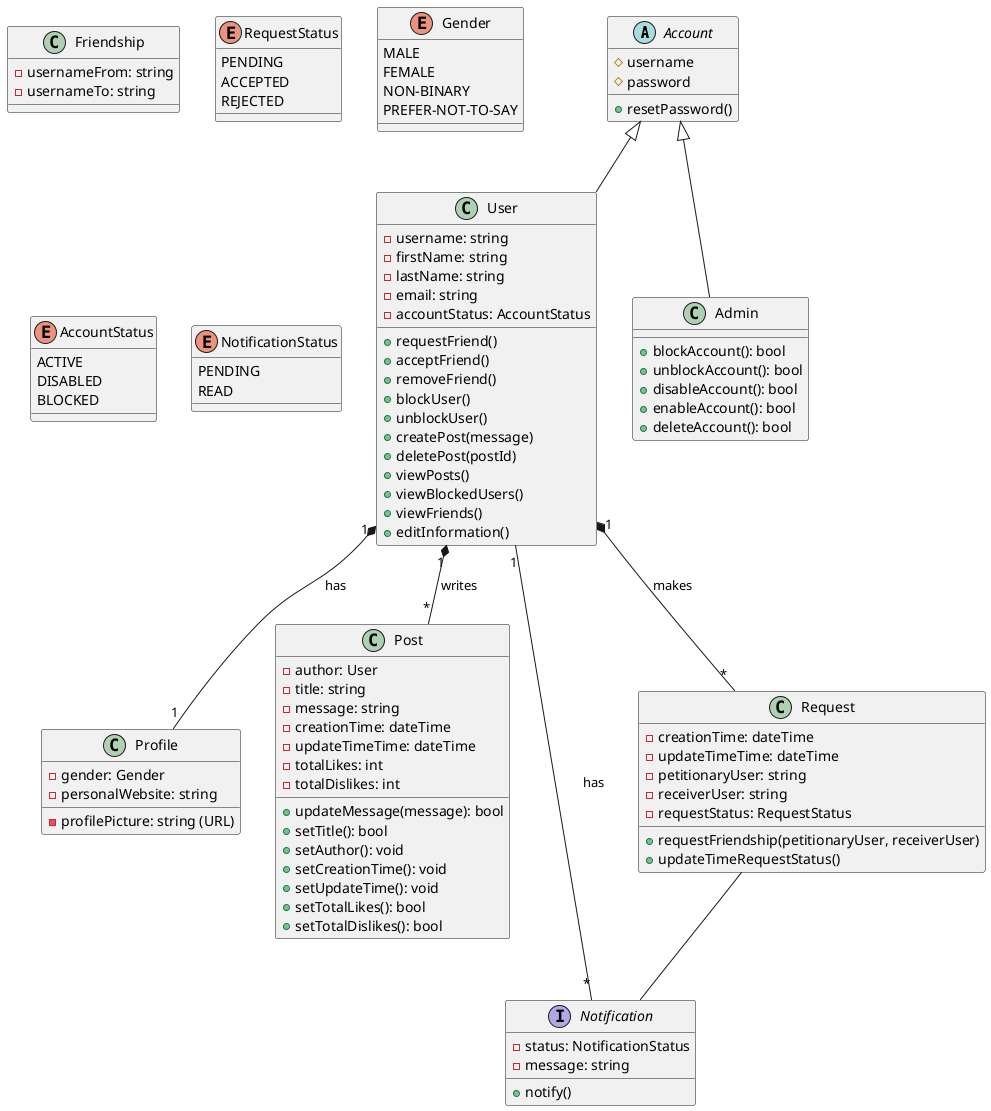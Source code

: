 @startuml
'https://plantuml.com/class-diagram

'The idea I have for you is to do a social media app where the user can :
 'Create a profile
 'Edit profile
 'Add and remove friends
 'Accept or decline friend requests
 'Block and unblock users
 'Receive notifications
 'Create a post
 'View posts of friends'

 'Create an account
   'Login if he already has account
   'Edit his account information
   'Search for other users based on their names in this way he can send them friend requests or block them (users that are already friends or blocked users will not appear in the search)
   'View his friend list and remove friends
   'View the list of blocked users and unblock them
   'Accept or decline friend requests
   'A notification will be sent to the user if he receives a friend request or if someone accepted his friend request
   'Create a post that will include: The content which is a text and the date when the post was created
   'View posts of friends only'

 abstract class Account {
    # username
    # password
    + resetPassword()
 }

class User extends Account {
    - username: string
    - firstName: string
    - lastName: string
    - email: string
    - accountStatus: AccountStatus
    + requestFriend()
    + acceptFriend()
    + removeFriend()
    + blockUser()
    + unblockUser()
    + createPost(message)
    + deletePost(postId)
    + viewPosts()
    + viewBlockedUsers()
    + viewFriends()
    + editInformation()
}

class Admin extends Account {
    + blockAccount(): bool
    + unblockAccount(): bool
    + disableAccount(): bool
    + enableAccount(): bool
    + deleteAccount(): bool
}

class Profile {
    - profilePicture: string (URL)
    - gender: Gender
    - personalWebsite: string
}

class Post {
    - author: User
    - title: string
    - message: string
    - creationTime: dateTime
    - updateTimeTime: dateTime
    - totalLikes: int
    - totalDislikes: int
    + updateMessage(message): bool
    + setTitle(): bool
    + setAuthor(): void
    + setCreationTime(): void
    + setUpdateTime(): void
    + setTotalLikes(): bool
    + setTotalDislikes(): bool
}

class Friendship {
    - usernameFrom: string
    - usernameTo: string
}

interface Notification {
    - status: NotificationStatus
    - message: string
    + notify()
}

class Request {
    - creationTime: dateTime
    - updateTimeTime: dateTime
    - petitionaryUser: string
    - receiverUser: string
    - requestStatus: RequestStatus
    + requestFriendship(petitionaryUser, receiverUser)
    + updateTimeRequestStatus()
}

enum RequestStatus{
    PENDING
    ACCEPTED
    REJECTED
}

enum Gender {
    MALE
    FEMALE
    NON-BINARY
    PREFER-NOT-TO-SAY
}

enum AccountStatus {
    ACTIVE
    DISABLED
    BLOCKED
}

enum NotificationStatus {
    PENDING
    READ
}

User "1" *-- "*" Post : writes

User "1" *-- "*" Request : makes

User "1" *-- "1" Profile : has

User "1" -- "*" Notification : has

Request -- Notification



@enduml